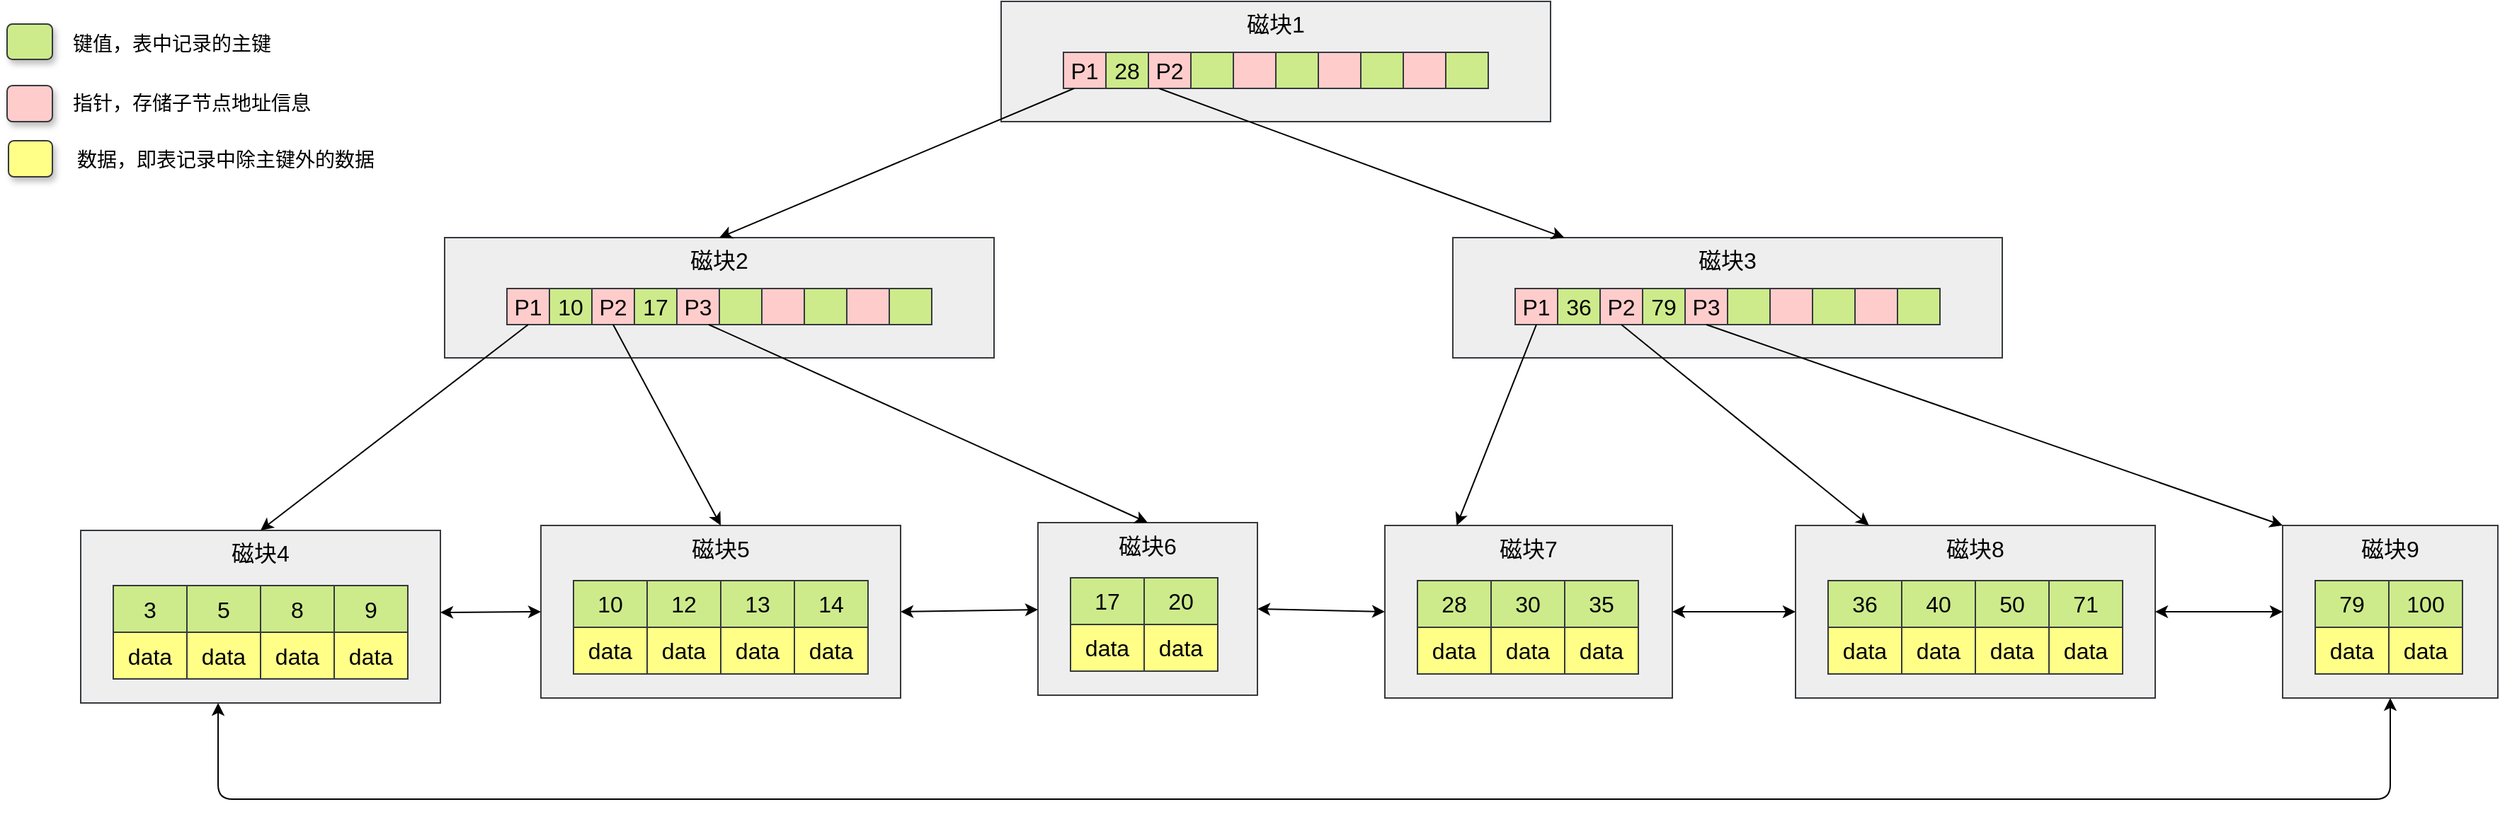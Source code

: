 <mxfile version="14.1.8" type="device"><diagram id="rY6lfP2hD8MITjT3hO2S" name="第 1 页"><mxGraphModel dx="2378" dy="1153" grid="0" gridSize="10" guides="1" tooltips="1" connect="1" arrows="1" fold="1" page="1" pageScale="1" pageWidth="827" pageHeight="1169" math="0" shadow="0"><root><mxCell id="0"/><mxCell id="1" parent="0"/><mxCell id="UQFncJaJCJWB35orShJB-1" value="磁块1" style="rounded=0;whiteSpace=wrap;html=1;fillColor=#eeeeee;strokeColor=#36393d;verticalAlign=top;fontSize=16;" parent="1" vertex="1"><mxGeometry x="556" y="16" width="388" height="85" as="geometry"/></mxCell><mxCell id="UQFncJaJCJWB35orShJB-2" value="" style="rounded=1;whiteSpace=wrap;html=1;fontSize=16;fillColor=#cdeb8b;strokeColor=#36393d;sketch=0;shadow=1;glass=0;" parent="1" vertex="1"><mxGeometry x="-146" y="32" width="32" height="25" as="geometry"/></mxCell><mxCell id="UQFncJaJCJWB35orShJB-3" value="&lt;font style=&quot;font-size: 14px&quot;&gt;键值，表中记录的主键&lt;/font&gt;" style="text;html=1;align=center;verticalAlign=middle;resizable=0;points=[];autosize=1;fontSize=16;" parent="1" vertex="1"><mxGeometry x="-105" y="33" width="150" height="24" as="geometry"/></mxCell><mxCell id="UQFncJaJCJWB35orShJB-4" value="" style="rounded=1;whiteSpace=wrap;html=1;fontSize=16;fillColor=#ffcccc;strokeColor=#36393d;shadow=1;" parent="1" vertex="1"><mxGeometry x="-146" y="75.5" width="32" height="25.5" as="geometry"/></mxCell><mxCell id="UQFncJaJCJWB35orShJB-5" value="&lt;font style=&quot;font-size: 14px&quot;&gt;指针，存储子节点地址信息&lt;/font&gt;" style="text;html=1;align=center;verticalAlign=middle;resizable=0;points=[];autosize=1;fontSize=16;" parent="1" vertex="1"><mxGeometry x="-105" y="75" width="178" height="24" as="geometry"/></mxCell><mxCell id="UQFncJaJCJWB35orShJB-6" value="" style="rounded=1;whiteSpace=wrap;html=1;fontSize=16;fillColor=#ffff88;strokeColor=#36393d;shadow=1;" parent="1" vertex="1"><mxGeometry x="-145" y="114.5" width="31" height="25.5" as="geometry"/></mxCell><mxCell id="UQFncJaJCJWB35orShJB-7" value="&lt;font style=&quot;font-size: 14px&quot;&gt;数据，即表记录中除主键外的数据&lt;/font&gt;" style="text;html=1;align=center;verticalAlign=middle;resizable=0;points=[];autosize=1;fontSize=16;" parent="1" vertex="1"><mxGeometry x="-102" y="114.5" width="220" height="24" as="geometry"/></mxCell><mxCell id="UQFncJaJCJWB35orShJB-8" value="P1" style="rounded=0;whiteSpace=wrap;html=1;fontSize=16;fillColor=#ffcccc;strokeColor=#36393d;shadow=0;" parent="1" vertex="1"><mxGeometry x="600" y="52" width="30" height="25.5" as="geometry"/></mxCell><mxCell id="UQFncJaJCJWB35orShJB-9" value="28" style="rounded=0;whiteSpace=wrap;html=1;fontSize=16;fillColor=#cdeb8b;strokeColor=#36393d;shadow=0;" parent="1" vertex="1"><mxGeometry x="630" y="52" width="30" height="25.5" as="geometry"/></mxCell><mxCell id="UQFncJaJCJWB35orShJB-10" value="P2" style="rounded=0;whiteSpace=wrap;html=1;fontSize=16;fillColor=#ffcccc;strokeColor=#36393d;shadow=0;" parent="1" vertex="1"><mxGeometry x="660" y="52" width="30" height="25.5" as="geometry"/></mxCell><mxCell id="UQFncJaJCJWB35orShJB-11" value="" style="rounded=0;whiteSpace=wrap;html=1;fontSize=16;fillColor=#cdeb8b;strokeColor=#36393d;shadow=0;" parent="1" vertex="1"><mxGeometry x="690" y="52" width="30" height="25.5" as="geometry"/></mxCell><mxCell id="UQFncJaJCJWB35orShJB-12" value="" style="rounded=0;whiteSpace=wrap;html=1;fontSize=16;fillColor=#ffcccc;strokeColor=#36393d;shadow=0;" parent="1" vertex="1"><mxGeometry x="720" y="52" width="30" height="25.5" as="geometry"/></mxCell><mxCell id="UQFncJaJCJWB35orShJB-13" value="" style="rounded=0;whiteSpace=wrap;html=1;fontSize=16;fillColor=#cdeb8b;strokeColor=#36393d;shadow=0;" parent="1" vertex="1"><mxGeometry x="750" y="52" width="30" height="25.5" as="geometry"/></mxCell><mxCell id="UQFncJaJCJWB35orShJB-17" value="" style="rounded=0;whiteSpace=wrap;html=1;fontSize=16;fillColor=#ffcccc;strokeColor=#36393d;shadow=0;" parent="1" vertex="1"><mxGeometry x="780" y="52" width="30" height="25.5" as="geometry"/></mxCell><mxCell id="UQFncJaJCJWB35orShJB-18" value="" style="rounded=0;whiteSpace=wrap;html=1;fontSize=16;fillColor=#cdeb8b;strokeColor=#36393d;shadow=0;" parent="1" vertex="1"><mxGeometry x="810" y="52" width="30" height="25.5" as="geometry"/></mxCell><mxCell id="UQFncJaJCJWB35orShJB-19" value="" style="rounded=0;whiteSpace=wrap;html=1;fontSize=16;fillColor=#ffcccc;strokeColor=#36393d;shadow=0;" parent="1" vertex="1"><mxGeometry x="840" y="52" width="30" height="25.5" as="geometry"/></mxCell><mxCell id="UQFncJaJCJWB35orShJB-20" value="" style="rounded=0;whiteSpace=wrap;html=1;fontSize=16;fillColor=#cdeb8b;strokeColor=#36393d;shadow=0;" parent="1" vertex="1"><mxGeometry x="870" y="52" width="30" height="25.5" as="geometry"/></mxCell><mxCell id="UQFncJaJCJWB35orShJB-21" value="磁块2" style="rounded=0;whiteSpace=wrap;html=1;fillColor=#eeeeee;strokeColor=#36393d;verticalAlign=top;fontSize=16;" parent="1" vertex="1"><mxGeometry x="163" y="183" width="388" height="85" as="geometry"/></mxCell><mxCell id="UQFncJaJCJWB35orShJB-22" value="P1" style="rounded=0;whiteSpace=wrap;html=1;fontSize=16;fillColor=#ffcccc;strokeColor=#36393d;shadow=0;" parent="1" vertex="1"><mxGeometry x="207" y="219" width="30" height="25.5" as="geometry"/></mxCell><mxCell id="UQFncJaJCJWB35orShJB-23" value="10" style="rounded=0;whiteSpace=wrap;html=1;fontSize=16;fillColor=#cdeb8b;strokeColor=#36393d;shadow=0;" parent="1" vertex="1"><mxGeometry x="237" y="219" width="30" height="25.5" as="geometry"/></mxCell><mxCell id="UQFncJaJCJWB35orShJB-24" value="P2" style="rounded=0;whiteSpace=wrap;html=1;fontSize=16;fillColor=#ffcccc;strokeColor=#36393d;shadow=0;" parent="1" vertex="1"><mxGeometry x="267" y="219" width="30" height="25.5" as="geometry"/></mxCell><mxCell id="UQFncJaJCJWB35orShJB-25" value="17" style="rounded=0;whiteSpace=wrap;html=1;fontSize=16;fillColor=#cdeb8b;strokeColor=#36393d;shadow=0;" parent="1" vertex="1"><mxGeometry x="297" y="219" width="30" height="25.5" as="geometry"/></mxCell><mxCell id="UQFncJaJCJWB35orShJB-26" value="P3" style="rounded=0;whiteSpace=wrap;html=1;fontSize=16;fillColor=#ffcccc;strokeColor=#36393d;shadow=0;" parent="1" vertex="1"><mxGeometry x="327" y="219" width="30" height="25.5" as="geometry"/></mxCell><mxCell id="UQFncJaJCJWB35orShJB-27" value="" style="rounded=0;whiteSpace=wrap;html=1;fontSize=16;fillColor=#cdeb8b;strokeColor=#36393d;shadow=0;" parent="1" vertex="1"><mxGeometry x="357" y="219" width="30" height="25.5" as="geometry"/></mxCell><mxCell id="UQFncJaJCJWB35orShJB-28" value="" style="rounded=0;whiteSpace=wrap;html=1;fontSize=16;fillColor=#ffcccc;strokeColor=#36393d;shadow=0;" parent="1" vertex="1"><mxGeometry x="387" y="219" width="30" height="25.5" as="geometry"/></mxCell><mxCell id="UQFncJaJCJWB35orShJB-29" value="" style="rounded=0;whiteSpace=wrap;html=1;fontSize=16;fillColor=#cdeb8b;strokeColor=#36393d;shadow=0;" parent="1" vertex="1"><mxGeometry x="417" y="219" width="30" height="25.5" as="geometry"/></mxCell><mxCell id="UQFncJaJCJWB35orShJB-30" value="" style="rounded=0;whiteSpace=wrap;html=1;fontSize=16;fillColor=#ffcccc;strokeColor=#36393d;shadow=0;" parent="1" vertex="1"><mxGeometry x="447" y="219" width="30" height="25.5" as="geometry"/></mxCell><mxCell id="UQFncJaJCJWB35orShJB-31" value="" style="rounded=0;whiteSpace=wrap;html=1;fontSize=16;fillColor=#cdeb8b;strokeColor=#36393d;shadow=0;" parent="1" vertex="1"><mxGeometry x="477" y="219" width="30" height="25.5" as="geometry"/></mxCell><mxCell id="UQFncJaJCJWB35orShJB-32" value="磁块3" style="rounded=0;whiteSpace=wrap;html=1;fillColor=#eeeeee;strokeColor=#36393d;verticalAlign=top;fontSize=16;" parent="1" vertex="1"><mxGeometry x="875" y="183" width="388" height="85" as="geometry"/></mxCell><mxCell id="UQFncJaJCJWB35orShJB-33" value="P1" style="rounded=0;whiteSpace=wrap;html=1;fontSize=16;fillColor=#ffcccc;strokeColor=#36393d;shadow=0;" parent="1" vertex="1"><mxGeometry x="919" y="219" width="30" height="25.5" as="geometry"/></mxCell><mxCell id="UQFncJaJCJWB35orShJB-34" value="36" style="rounded=0;whiteSpace=wrap;html=1;fontSize=16;fillColor=#cdeb8b;strokeColor=#36393d;shadow=0;" parent="1" vertex="1"><mxGeometry x="949" y="219" width="30" height="25.5" as="geometry"/></mxCell><mxCell id="UQFncJaJCJWB35orShJB-35" value="P2" style="rounded=0;whiteSpace=wrap;html=1;fontSize=16;fillColor=#ffcccc;strokeColor=#36393d;shadow=0;" parent="1" vertex="1"><mxGeometry x="979" y="219" width="30" height="25.5" as="geometry"/></mxCell><mxCell id="UQFncJaJCJWB35orShJB-36" value="79" style="rounded=0;whiteSpace=wrap;html=1;fontSize=16;fillColor=#cdeb8b;strokeColor=#36393d;shadow=0;" parent="1" vertex="1"><mxGeometry x="1009" y="219" width="30" height="25.5" as="geometry"/></mxCell><mxCell id="UQFncJaJCJWB35orShJB-37" value="P3" style="rounded=0;whiteSpace=wrap;html=1;fontSize=16;fillColor=#ffcccc;strokeColor=#36393d;shadow=0;" parent="1" vertex="1"><mxGeometry x="1039" y="219" width="30" height="25.5" as="geometry"/></mxCell><mxCell id="UQFncJaJCJWB35orShJB-38" value="" style="rounded=0;whiteSpace=wrap;html=1;fontSize=16;fillColor=#cdeb8b;strokeColor=#36393d;shadow=0;" parent="1" vertex="1"><mxGeometry x="1069" y="219" width="30" height="25.5" as="geometry"/></mxCell><mxCell id="UQFncJaJCJWB35orShJB-39" value="" style="rounded=0;whiteSpace=wrap;html=1;fontSize=16;fillColor=#ffcccc;strokeColor=#36393d;shadow=0;" parent="1" vertex="1"><mxGeometry x="1099" y="219" width="30" height="25.5" as="geometry"/></mxCell><mxCell id="UQFncJaJCJWB35orShJB-40" value="" style="rounded=0;whiteSpace=wrap;html=1;fontSize=16;fillColor=#cdeb8b;strokeColor=#36393d;shadow=0;" parent="1" vertex="1"><mxGeometry x="1129" y="219" width="30" height="25.5" as="geometry"/></mxCell><mxCell id="UQFncJaJCJWB35orShJB-41" value="" style="rounded=0;whiteSpace=wrap;html=1;fontSize=16;fillColor=#ffcccc;strokeColor=#36393d;shadow=0;" parent="1" vertex="1"><mxGeometry x="1159" y="219" width="30" height="25.5" as="geometry"/></mxCell><mxCell id="UQFncJaJCJWB35orShJB-42" value="" style="rounded=0;whiteSpace=wrap;html=1;fontSize=16;fillColor=#cdeb8b;strokeColor=#36393d;shadow=0;" parent="1" vertex="1"><mxGeometry x="1189" y="219" width="30" height="25.5" as="geometry"/></mxCell><mxCell id="UQFncJaJCJWB35orShJB-43" value="" style="endArrow=classic;html=1;fontSize=16;exitX=0.25;exitY=1;exitDx=0;exitDy=0;entryX=0.5;entryY=0;entryDx=0;entryDy=0;" parent="1" source="UQFncJaJCJWB35orShJB-8" target="UQFncJaJCJWB35orShJB-21" edge="1"><mxGeometry width="50" height="50" relative="1" as="geometry"><mxPoint x="571" y="146" as="sourcePoint"/><mxPoint x="621" y="96" as="targetPoint"/></mxGeometry></mxCell><mxCell id="UQFncJaJCJWB35orShJB-44" value="" style="endArrow=classic;html=1;fontSize=16;exitX=0.25;exitY=1;exitDx=0;exitDy=0;" parent="1" source="UQFncJaJCJWB35orShJB-10" target="UQFncJaJCJWB35orShJB-32" edge="1"><mxGeometry width="50" height="50" relative="1" as="geometry"><mxPoint x="617.5" y="87.5" as="sourcePoint"/><mxPoint x="482" y="228" as="targetPoint"/></mxGeometry></mxCell><mxCell id="UQFncJaJCJWB35orShJB-45" value="磁块4" style="rounded=0;whiteSpace=wrap;html=1;shadow=0;glass=0;sketch=0;fontSize=16;fillColor=#eeeeee;strokeColor=#36393d;verticalAlign=top;" parent="1" vertex="1"><mxGeometry x="-94" y="390" width="254" height="122" as="geometry"/></mxCell><mxCell id="UQFncJaJCJWB35orShJB-46" value="3" style="rounded=0;whiteSpace=wrap;html=1;shadow=0;glass=0;sketch=0;fontSize=16;fillColor=#cdeb8b;strokeColor=#36393d;" parent="1" vertex="1"><mxGeometry x="-71" y="429" width="52" height="33" as="geometry"/></mxCell><mxCell id="UQFncJaJCJWB35orShJB-47" value="data" style="rounded=0;whiteSpace=wrap;html=1;shadow=0;glass=0;sketch=0;fontSize=16;fillColor=#ffff88;strokeColor=#36393d;" parent="1" vertex="1"><mxGeometry x="-71" y="462" width="52" height="33" as="geometry"/></mxCell><mxCell id="UQFncJaJCJWB35orShJB-48" value="5" style="rounded=0;whiteSpace=wrap;html=1;shadow=0;glass=0;sketch=0;fontSize=16;fillColor=#cdeb8b;strokeColor=#36393d;" parent="1" vertex="1"><mxGeometry x="-19" y="429" width="52" height="33" as="geometry"/></mxCell><mxCell id="UQFncJaJCJWB35orShJB-49" value="data" style="rounded=0;whiteSpace=wrap;html=1;shadow=0;glass=0;sketch=0;fontSize=16;fillColor=#ffff88;strokeColor=#36393d;" parent="1" vertex="1"><mxGeometry x="-19" y="462" width="52" height="33" as="geometry"/></mxCell><mxCell id="UQFncJaJCJWB35orShJB-50" value="8" style="rounded=0;whiteSpace=wrap;html=1;shadow=0;glass=0;sketch=0;fontSize=16;fillColor=#cdeb8b;strokeColor=#36393d;" parent="1" vertex="1"><mxGeometry x="33" y="429" width="52" height="33" as="geometry"/></mxCell><mxCell id="UQFncJaJCJWB35orShJB-51" value="data" style="rounded=0;whiteSpace=wrap;html=1;shadow=0;glass=0;sketch=0;fontSize=16;fillColor=#ffff88;strokeColor=#36393d;" parent="1" vertex="1"><mxGeometry x="33" y="462" width="52" height="33" as="geometry"/></mxCell><mxCell id="UQFncJaJCJWB35orShJB-52" value="9" style="rounded=0;whiteSpace=wrap;html=1;shadow=0;glass=0;sketch=0;fontSize=16;fillColor=#cdeb8b;strokeColor=#36393d;" parent="1" vertex="1"><mxGeometry x="85" y="429" width="52" height="33" as="geometry"/></mxCell><mxCell id="UQFncJaJCJWB35orShJB-53" value="data" style="rounded=0;whiteSpace=wrap;html=1;shadow=0;glass=0;sketch=0;fontSize=16;fillColor=#ffff88;strokeColor=#36393d;" parent="1" vertex="1"><mxGeometry x="85" y="462" width="52" height="33" as="geometry"/></mxCell><mxCell id="UQFncJaJCJWB35orShJB-54" value="" style="endArrow=classic;html=1;fontSize=16;exitX=0.5;exitY=1;exitDx=0;exitDy=0;entryX=0.5;entryY=0;entryDx=0;entryDy=0;" parent="1" source="UQFncJaJCJWB35orShJB-22" target="UQFncJaJCJWB35orShJB-45" edge="1"><mxGeometry width="50" height="50" relative="1" as="geometry"><mxPoint x="502.5" y="52.5" as="sourcePoint"/><mxPoint x="367" y="193" as="targetPoint"/></mxGeometry></mxCell><mxCell id="UQFncJaJCJWB35orShJB-55" value="磁块5" style="rounded=0;whiteSpace=wrap;html=1;shadow=0;glass=0;sketch=0;fontSize=16;fillColor=#eeeeee;strokeColor=#36393d;verticalAlign=top;" parent="1" vertex="1"><mxGeometry x="231" y="386.5" width="254" height="122" as="geometry"/></mxCell><mxCell id="UQFncJaJCJWB35orShJB-56" value="10" style="rounded=0;whiteSpace=wrap;html=1;shadow=0;glass=0;sketch=0;fontSize=16;fillColor=#cdeb8b;strokeColor=#36393d;" parent="1" vertex="1"><mxGeometry x="254" y="425.5" width="52" height="33" as="geometry"/></mxCell><mxCell id="UQFncJaJCJWB35orShJB-57" value="data" style="rounded=0;whiteSpace=wrap;html=1;shadow=0;glass=0;sketch=0;fontSize=16;fillColor=#ffff88;strokeColor=#36393d;" parent="1" vertex="1"><mxGeometry x="254" y="458.5" width="52" height="33" as="geometry"/></mxCell><mxCell id="UQFncJaJCJWB35orShJB-58" value="12" style="rounded=0;whiteSpace=wrap;html=1;shadow=0;glass=0;sketch=0;fontSize=16;fillColor=#cdeb8b;strokeColor=#36393d;" parent="1" vertex="1"><mxGeometry x="306" y="425.5" width="52" height="33" as="geometry"/></mxCell><mxCell id="UQFncJaJCJWB35orShJB-59" value="data" style="rounded=0;whiteSpace=wrap;html=1;shadow=0;glass=0;sketch=0;fontSize=16;fillColor=#ffff88;strokeColor=#36393d;" parent="1" vertex="1"><mxGeometry x="306" y="458.5" width="52" height="33" as="geometry"/></mxCell><mxCell id="UQFncJaJCJWB35orShJB-60" value="13" style="rounded=0;whiteSpace=wrap;html=1;shadow=0;glass=0;sketch=0;fontSize=16;fillColor=#cdeb8b;strokeColor=#36393d;" parent="1" vertex="1"><mxGeometry x="358" y="425.5" width="52" height="33" as="geometry"/></mxCell><mxCell id="UQFncJaJCJWB35orShJB-61" value="data" style="rounded=0;whiteSpace=wrap;html=1;shadow=0;glass=0;sketch=0;fontSize=16;fillColor=#ffff88;strokeColor=#36393d;" parent="1" vertex="1"><mxGeometry x="358" y="458.5" width="52" height="33" as="geometry"/></mxCell><mxCell id="UQFncJaJCJWB35orShJB-62" value="14" style="rounded=0;whiteSpace=wrap;html=1;shadow=0;glass=0;sketch=0;fontSize=16;fillColor=#cdeb8b;strokeColor=#36393d;" parent="1" vertex="1"><mxGeometry x="410" y="425.5" width="52" height="33" as="geometry"/></mxCell><mxCell id="UQFncJaJCJWB35orShJB-63" value="data" style="rounded=0;whiteSpace=wrap;html=1;shadow=0;glass=0;sketch=0;fontSize=16;fillColor=#ffff88;strokeColor=#36393d;" parent="1" vertex="1"><mxGeometry x="410" y="458.5" width="52" height="33" as="geometry"/></mxCell><mxCell id="UQFncJaJCJWB35orShJB-64" value="" style="endArrow=classic;html=1;fontSize=16;exitX=0.5;exitY=1;exitDx=0;exitDy=0;entryX=0.5;entryY=0;entryDx=0;entryDy=0;" parent="1" source="UQFncJaJCJWB35orShJB-24" target="UQFncJaJCJWB35orShJB-55" edge="1"><mxGeometry width="50" height="50" relative="1" as="geometry"><mxPoint x="232" y="254.5" as="sourcePoint"/><mxPoint x="103" y="400" as="targetPoint"/></mxGeometry></mxCell><mxCell id="UQFncJaJCJWB35orShJB-65" value="磁块6" style="rounded=0;whiteSpace=wrap;html=1;shadow=0;glass=0;sketch=0;fontSize=16;fillColor=#eeeeee;strokeColor=#36393d;verticalAlign=top;" parent="1" vertex="1"><mxGeometry x="582" y="384.5" width="155" height="122" as="geometry"/></mxCell><mxCell id="UQFncJaJCJWB35orShJB-66" value="17" style="rounded=0;whiteSpace=wrap;html=1;shadow=0;glass=0;sketch=0;fontSize=16;fillColor=#cdeb8b;strokeColor=#36393d;" parent="1" vertex="1"><mxGeometry x="605" y="423.5" width="52" height="33" as="geometry"/></mxCell><mxCell id="UQFncJaJCJWB35orShJB-67" value="data" style="rounded=0;whiteSpace=wrap;html=1;shadow=0;glass=0;sketch=0;fontSize=16;fillColor=#ffff88;strokeColor=#36393d;" parent="1" vertex="1"><mxGeometry x="605" y="456.5" width="52" height="33" as="geometry"/></mxCell><mxCell id="UQFncJaJCJWB35orShJB-68" value="20" style="rounded=0;whiteSpace=wrap;html=1;shadow=0;glass=0;sketch=0;fontSize=16;fillColor=#cdeb8b;strokeColor=#36393d;" parent="1" vertex="1"><mxGeometry x="657" y="423.5" width="52" height="33" as="geometry"/></mxCell><mxCell id="UQFncJaJCJWB35orShJB-69" value="data" style="rounded=0;whiteSpace=wrap;html=1;shadow=0;glass=0;sketch=0;fontSize=16;fillColor=#ffff88;strokeColor=#36393d;" parent="1" vertex="1"><mxGeometry x="657" y="456.5" width="52" height="33" as="geometry"/></mxCell><mxCell id="UQFncJaJCJWB35orShJB-74" value="" style="endArrow=classic;html=1;fontSize=16;exitX=0.75;exitY=1;exitDx=0;exitDy=0;entryX=0.5;entryY=0;entryDx=0;entryDy=0;" parent="1" source="UQFncJaJCJWB35orShJB-26" target="UQFncJaJCJWB35orShJB-65" edge="1"><mxGeometry width="50" height="50" relative="1" as="geometry"><mxPoint x="292" y="254.5" as="sourcePoint"/><mxPoint x="394" y="400" as="targetPoint"/></mxGeometry></mxCell><mxCell id="-C-Os7PxxyzBEO4FuYdp-1" value="磁块7" style="rounded=0;whiteSpace=wrap;html=1;shadow=0;glass=0;sketch=0;fontSize=16;fillColor=#eeeeee;strokeColor=#36393d;verticalAlign=top;" vertex="1" parent="1"><mxGeometry x="827" y="386.5" width="203" height="122" as="geometry"/></mxCell><mxCell id="-C-Os7PxxyzBEO4FuYdp-2" value="28" style="rounded=0;whiteSpace=wrap;html=1;shadow=0;glass=0;sketch=0;fontSize=16;fillColor=#cdeb8b;strokeColor=#36393d;" vertex="1" parent="1"><mxGeometry x="850" y="425.5" width="52" height="33" as="geometry"/></mxCell><mxCell id="-C-Os7PxxyzBEO4FuYdp-3" value="data" style="rounded=0;whiteSpace=wrap;html=1;shadow=0;glass=0;sketch=0;fontSize=16;fillColor=#ffff88;strokeColor=#36393d;" vertex="1" parent="1"><mxGeometry x="850" y="458.5" width="52" height="33" as="geometry"/></mxCell><mxCell id="-C-Os7PxxyzBEO4FuYdp-4" value="30" style="rounded=0;whiteSpace=wrap;html=1;shadow=0;glass=0;sketch=0;fontSize=16;fillColor=#cdeb8b;strokeColor=#36393d;" vertex="1" parent="1"><mxGeometry x="902" y="425.5" width="52" height="33" as="geometry"/></mxCell><mxCell id="-C-Os7PxxyzBEO4FuYdp-5" value="data" style="rounded=0;whiteSpace=wrap;html=1;shadow=0;glass=0;sketch=0;fontSize=16;fillColor=#ffff88;strokeColor=#36393d;" vertex="1" parent="1"><mxGeometry x="902" y="458.5" width="52" height="33" as="geometry"/></mxCell><mxCell id="-C-Os7PxxyzBEO4FuYdp-6" value="35" style="rounded=0;whiteSpace=wrap;html=1;shadow=0;glass=0;sketch=0;fontSize=16;fillColor=#cdeb8b;strokeColor=#36393d;" vertex="1" parent="1"><mxGeometry x="954" y="425.5" width="52" height="33" as="geometry"/></mxCell><mxCell id="-C-Os7PxxyzBEO4FuYdp-7" value="data" style="rounded=0;whiteSpace=wrap;html=1;shadow=0;glass=0;sketch=0;fontSize=16;fillColor=#ffff88;strokeColor=#36393d;" vertex="1" parent="1"><mxGeometry x="954" y="458.5" width="52" height="33" as="geometry"/></mxCell><mxCell id="-C-Os7PxxyzBEO4FuYdp-10" value="" style="endArrow=classic;html=1;exitX=0.5;exitY=1;exitDx=0;exitDy=0;entryX=0.25;entryY=0;entryDx=0;entryDy=0;" edge="1" parent="1" source="UQFncJaJCJWB35orShJB-33" target="-C-Os7PxxyzBEO4FuYdp-1"><mxGeometry width="50" height="50" relative="1" as="geometry"><mxPoint x="543" y="438" as="sourcePoint"/><mxPoint x="593" y="388" as="targetPoint"/></mxGeometry></mxCell><mxCell id="-C-Os7PxxyzBEO4FuYdp-11" value="磁块8" style="rounded=0;whiteSpace=wrap;html=1;shadow=0;glass=0;sketch=0;fontSize=16;fillColor=#eeeeee;strokeColor=#36393d;verticalAlign=top;" vertex="1" parent="1"><mxGeometry x="1117" y="386.5" width="254" height="122" as="geometry"/></mxCell><mxCell id="-C-Os7PxxyzBEO4FuYdp-12" value="36" style="rounded=0;whiteSpace=wrap;html=1;shadow=0;glass=0;sketch=0;fontSize=16;fillColor=#cdeb8b;strokeColor=#36393d;" vertex="1" parent="1"><mxGeometry x="1140" y="425.5" width="52" height="33" as="geometry"/></mxCell><mxCell id="-C-Os7PxxyzBEO4FuYdp-13" value="data" style="rounded=0;whiteSpace=wrap;html=1;shadow=0;glass=0;sketch=0;fontSize=16;fillColor=#ffff88;strokeColor=#36393d;" vertex="1" parent="1"><mxGeometry x="1140" y="458.5" width="52" height="33" as="geometry"/></mxCell><mxCell id="-C-Os7PxxyzBEO4FuYdp-14" value="40" style="rounded=0;whiteSpace=wrap;html=1;shadow=0;glass=0;sketch=0;fontSize=16;fillColor=#cdeb8b;strokeColor=#36393d;" vertex="1" parent="1"><mxGeometry x="1192" y="425.5" width="52" height="33" as="geometry"/></mxCell><mxCell id="-C-Os7PxxyzBEO4FuYdp-15" value="data" style="rounded=0;whiteSpace=wrap;html=1;shadow=0;glass=0;sketch=0;fontSize=16;fillColor=#ffff88;strokeColor=#36393d;" vertex="1" parent="1"><mxGeometry x="1192" y="458.5" width="52" height="33" as="geometry"/></mxCell><mxCell id="-C-Os7PxxyzBEO4FuYdp-16" value="50" style="rounded=0;whiteSpace=wrap;html=1;shadow=0;glass=0;sketch=0;fontSize=16;fillColor=#cdeb8b;strokeColor=#36393d;" vertex="1" parent="1"><mxGeometry x="1244" y="425.5" width="52" height="33" as="geometry"/></mxCell><mxCell id="-C-Os7PxxyzBEO4FuYdp-17" value="data" style="rounded=0;whiteSpace=wrap;html=1;shadow=0;glass=0;sketch=0;fontSize=16;fillColor=#ffff88;strokeColor=#36393d;" vertex="1" parent="1"><mxGeometry x="1244" y="458.5" width="52" height="33" as="geometry"/></mxCell><mxCell id="-C-Os7PxxyzBEO4FuYdp-18" value="" style="endArrow=classic;html=1;exitX=0.5;exitY=1;exitDx=0;exitDy=0;" edge="1" parent="1" source="UQFncJaJCJWB35orShJB-35" target="-C-Os7PxxyzBEO4FuYdp-11"><mxGeometry width="50" height="50" relative="1" as="geometry"><mxPoint x="944" y="254.5" as="sourcePoint"/><mxPoint x="887.75" y="396.5" as="targetPoint"/></mxGeometry></mxCell><mxCell id="-C-Os7PxxyzBEO4FuYdp-19" value="71" style="rounded=0;whiteSpace=wrap;html=1;shadow=0;glass=0;sketch=0;fontSize=16;fillColor=#cdeb8b;strokeColor=#36393d;" vertex="1" parent="1"><mxGeometry x="1296" y="425.5" width="52" height="33" as="geometry"/></mxCell><mxCell id="-C-Os7PxxyzBEO4FuYdp-20" value="data" style="rounded=0;whiteSpace=wrap;html=1;shadow=0;glass=0;sketch=0;fontSize=16;fillColor=#ffff88;strokeColor=#36393d;" vertex="1" parent="1"><mxGeometry x="1296" y="458.5" width="52" height="33" as="geometry"/></mxCell><mxCell id="-C-Os7PxxyzBEO4FuYdp-21" value="磁块9" style="rounded=0;whiteSpace=wrap;html=1;shadow=0;glass=0;sketch=0;fontSize=16;fillColor=#eeeeee;strokeColor=#36393d;verticalAlign=top;" vertex="1" parent="1"><mxGeometry x="1461" y="386.5" width="152" height="122" as="geometry"/></mxCell><mxCell id="-C-Os7PxxyzBEO4FuYdp-22" value="79" style="rounded=0;whiteSpace=wrap;html=1;shadow=0;glass=0;sketch=0;fontSize=16;fillColor=#cdeb8b;strokeColor=#36393d;" vertex="1" parent="1"><mxGeometry x="1484" y="425.5" width="52" height="33" as="geometry"/></mxCell><mxCell id="-C-Os7PxxyzBEO4FuYdp-23" value="data" style="rounded=0;whiteSpace=wrap;html=1;shadow=0;glass=0;sketch=0;fontSize=16;fillColor=#ffff88;strokeColor=#36393d;" vertex="1" parent="1"><mxGeometry x="1484" y="458.5" width="52" height="33" as="geometry"/></mxCell><mxCell id="-C-Os7PxxyzBEO4FuYdp-24" value="100" style="rounded=0;whiteSpace=wrap;html=1;shadow=0;glass=0;sketch=0;fontSize=16;fillColor=#cdeb8b;strokeColor=#36393d;" vertex="1" parent="1"><mxGeometry x="1536" y="425.5" width="52" height="33" as="geometry"/></mxCell><mxCell id="-C-Os7PxxyzBEO4FuYdp-25" value="data" style="rounded=0;whiteSpace=wrap;html=1;shadow=0;glass=0;sketch=0;fontSize=16;fillColor=#ffff88;strokeColor=#36393d;" vertex="1" parent="1"><mxGeometry x="1536" y="458.5" width="52" height="33" as="geometry"/></mxCell><mxCell id="-C-Os7PxxyzBEO4FuYdp-30" value="" style="endArrow=classic;html=1;exitX=0.5;exitY=1;exitDx=0;exitDy=0;entryX=0;entryY=0;entryDx=0;entryDy=0;" edge="1" parent="1" source="UQFncJaJCJWB35orShJB-37" target="-C-Os7PxxyzBEO4FuYdp-21"><mxGeometry width="50" height="50" relative="1" as="geometry"><mxPoint x="1004" y="254.5" as="sourcePoint"/><mxPoint x="1178.877" y="396.5" as="targetPoint"/></mxGeometry></mxCell><mxCell id="-C-Os7PxxyzBEO4FuYdp-31" value="" style="endArrow=classic;startArrow=classic;html=1;entryX=0;entryY=0.5;entryDx=0;entryDy=0;" edge="1" parent="1" target="UQFncJaJCJWB35orShJB-55"><mxGeometry width="50" height="50" relative="1" as="geometry"><mxPoint x="160" y="448" as="sourcePoint"/><mxPoint x="195" y="633" as="targetPoint"/></mxGeometry></mxCell><mxCell id="-C-Os7PxxyzBEO4FuYdp-32" value="" style="endArrow=classic;startArrow=classic;html=1;exitX=1;exitY=0.5;exitDx=0;exitDy=0;" edge="1" parent="1" source="UQFncJaJCJWB35orShJB-55"><mxGeometry width="50" height="50" relative="1" as="geometry"><mxPoint x="170" y="458" as="sourcePoint"/><mxPoint x="582" y="446" as="targetPoint"/></mxGeometry></mxCell><mxCell id="-C-Os7PxxyzBEO4FuYdp-33" value="" style="endArrow=classic;startArrow=classic;html=1;entryX=0;entryY=0.5;entryDx=0;entryDy=0;exitX=1;exitY=0.5;exitDx=0;exitDy=0;" edge="1" parent="1" source="UQFncJaJCJWB35orShJB-65" target="-C-Os7PxxyzBEO4FuYdp-1"><mxGeometry width="50" height="50" relative="1" as="geometry"><mxPoint x="732" y="455" as="sourcePoint"/><mxPoint x="592" y="456" as="targetPoint"/></mxGeometry></mxCell><mxCell id="-C-Os7PxxyzBEO4FuYdp-36" value="" style="endArrow=classic;startArrow=classic;html=1;entryX=0;entryY=0.5;entryDx=0;entryDy=0;exitX=1;exitY=0.5;exitDx=0;exitDy=0;" edge="1" parent="1" source="-C-Os7PxxyzBEO4FuYdp-1" target="-C-Os7PxxyzBEO4FuYdp-11"><mxGeometry width="50" height="50" relative="1" as="geometry"><mxPoint x="747" y="455.5" as="sourcePoint"/><mxPoint x="837" y="457.5" as="targetPoint"/></mxGeometry></mxCell><mxCell id="-C-Os7PxxyzBEO4FuYdp-37" value="" style="endArrow=classic;startArrow=classic;html=1;entryX=0;entryY=0.5;entryDx=0;entryDy=0;" edge="1" parent="1" source="-C-Os7PxxyzBEO4FuYdp-11" target="-C-Os7PxxyzBEO4FuYdp-21"><mxGeometry width="50" height="50" relative="1" as="geometry"><mxPoint x="1040" y="457.5" as="sourcePoint"/><mxPoint x="1127" y="457.5" as="targetPoint"/></mxGeometry></mxCell><mxCell id="-C-Os7PxxyzBEO4FuYdp-38" value="" style="endArrow=classic;startArrow=classic;html=1;edgeStyle=elbowEdgeStyle;elbow=vertical;exitX=0.382;exitY=1;exitDx=0;exitDy=0;entryX=0.5;entryY=1;entryDx=0;entryDy=0;exitPerimeter=0;" edge="1" parent="1" source="UQFncJaJCJWB35orShJB-45" target="-C-Os7PxxyzBEO4FuYdp-21"><mxGeometry width="50" height="50" relative="1" as="geometry"><mxPoint x="1426" y="715" as="sourcePoint"/><mxPoint x="1654" y="448" as="targetPoint"/><Array as="points"><mxPoint x="751" y="580"/></Array></mxGeometry></mxCell></root></mxGraphModel></diagram></mxfile>